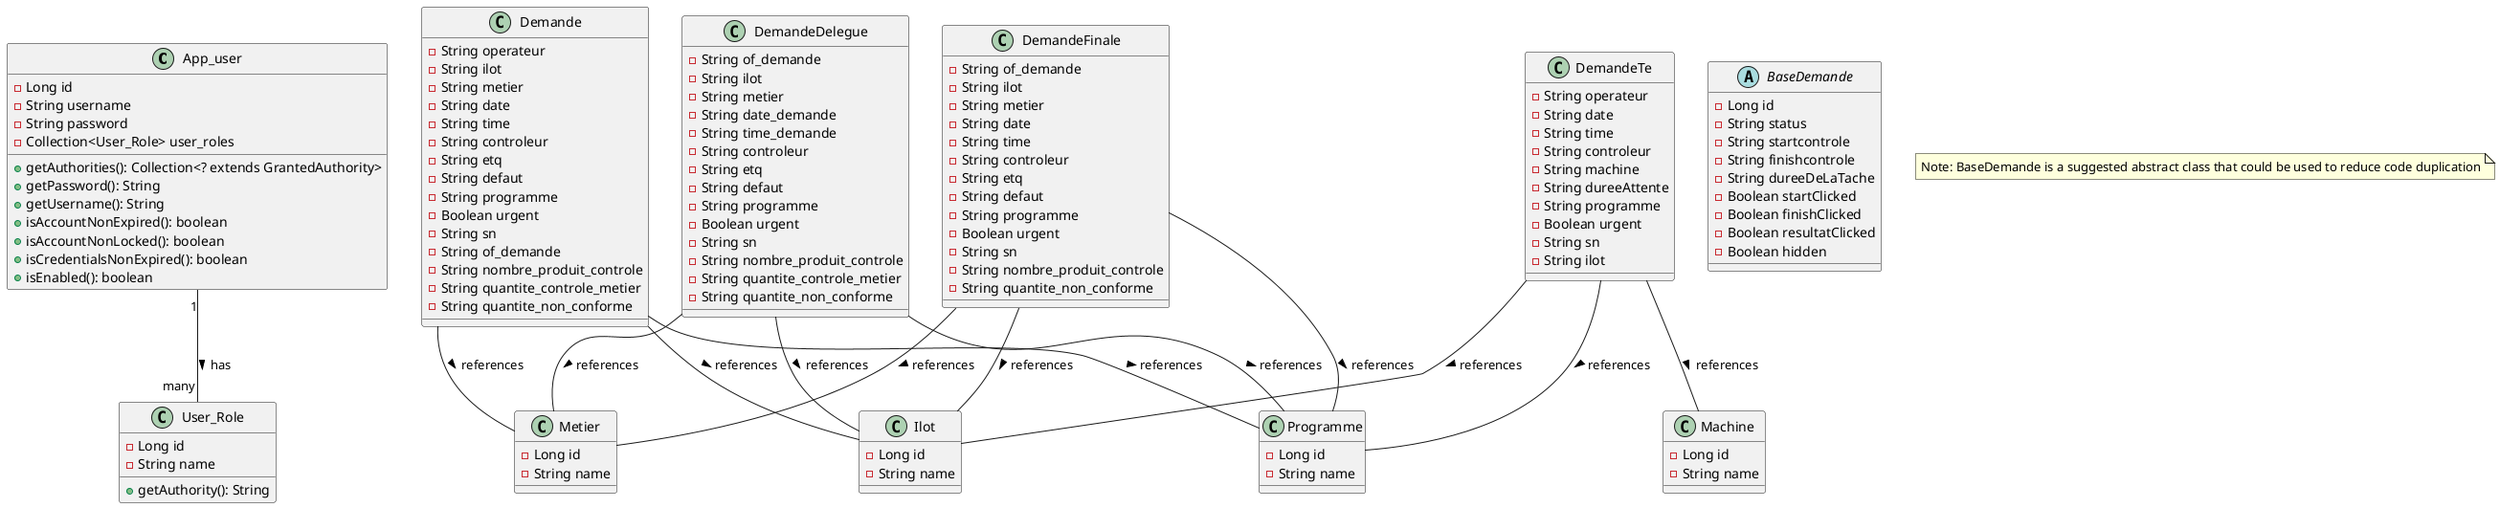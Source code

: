 @startuml
' Class Diagram for PfeAziz Application

' User Management
class App_user {
  -Long id
  -String username
  -String password
  -Collection<User_Role> user_roles
  +getAuthorities(): Collection<? extends GrantedAuthority>
  +getPassword(): String
  +getUsername(): String
  +isAccountNonExpired(): boolean
  +isAccountNonLocked(): boolean
  +isCredentialsNonExpired(): boolean
  +isEnabled(): boolean
}

class User_Role {
  -Long id
  -String name
  +getAuthority(): String
}

' Reference Data
class Ilot {
  -Long id
  -String name
}

class Machine {
  -Long id
  -String name
}

class Metier {
  -Long id
  -String name
}

class Programme {
  -Long id
  -String name
}

' Demand Classes
abstract class BaseDemande {
  -Long id
  -String status
  -String startcontrole
  -String finishcontrole
  -String dureeDeLaTache
  -Boolean startClicked
  -Boolean finishClicked
  -Boolean resultatClicked
  -Boolean hidden
}

class Demande {
  -String operateur
  -String ilot
  -String metier
  -String date
  -String time
  -String controleur
  -String etq
  -String defaut
  -String programme
  -Boolean urgent
  -String sn
  -String of_demande
  -String nombre_produit_controle
  -String quantite_controle_metier
  -String quantite_non_conforme
}

class DemandeDelegue {
  -String of_demande
  -String ilot
  -String metier
  -String date_demande
  -String time_demande
  -String controleur
  -String etq
  -String defaut
  -String programme
  -Boolean urgent
  -String sn
  -String nombre_produit_controle
  -String quantite_controle_metier
  -String quantite_non_conforme
}

class DemandeFinale {
  -String of_demande
  -String ilot
  -String metier
  -String date
  -String time
  -String controleur
  -String etq
  -String defaut
  -String programme
  -Boolean urgent
  -String sn
  -String nombre_produit_controle
  -String quantite_non_conforme
}

class DemandeTe {
  -String operateur
  -String date
  -String time
  -String controleur
  -String machine
  -String dureeAttente
  -String programme
  -Boolean urgent
  -String sn
  -String ilot
}

' Relationships
App_user "1" -- "many" User_Role : has >
Demande -- Ilot : references >
Demande -- Metier : references >
Demande -- Programme : references >
DemandeDelegue -- Ilot : references >
DemandeDelegue -- Metier : references >
DemandeDelegue -- Programme : references >
DemandeFinale -- Ilot : references >
DemandeFinale -- Metier : references >
DemandeFinale -- Programme : references >
DemandeTe -- Machine : references >
DemandeTe -- Programme : references >
DemandeTe -- Ilot : references >

' Note: The actual implementation doesn't use inheritance, but it would be a good design improvement
note "Note: BaseDemande is a suggested abstract class that could be used to reduce code duplication" as N1

@enduml